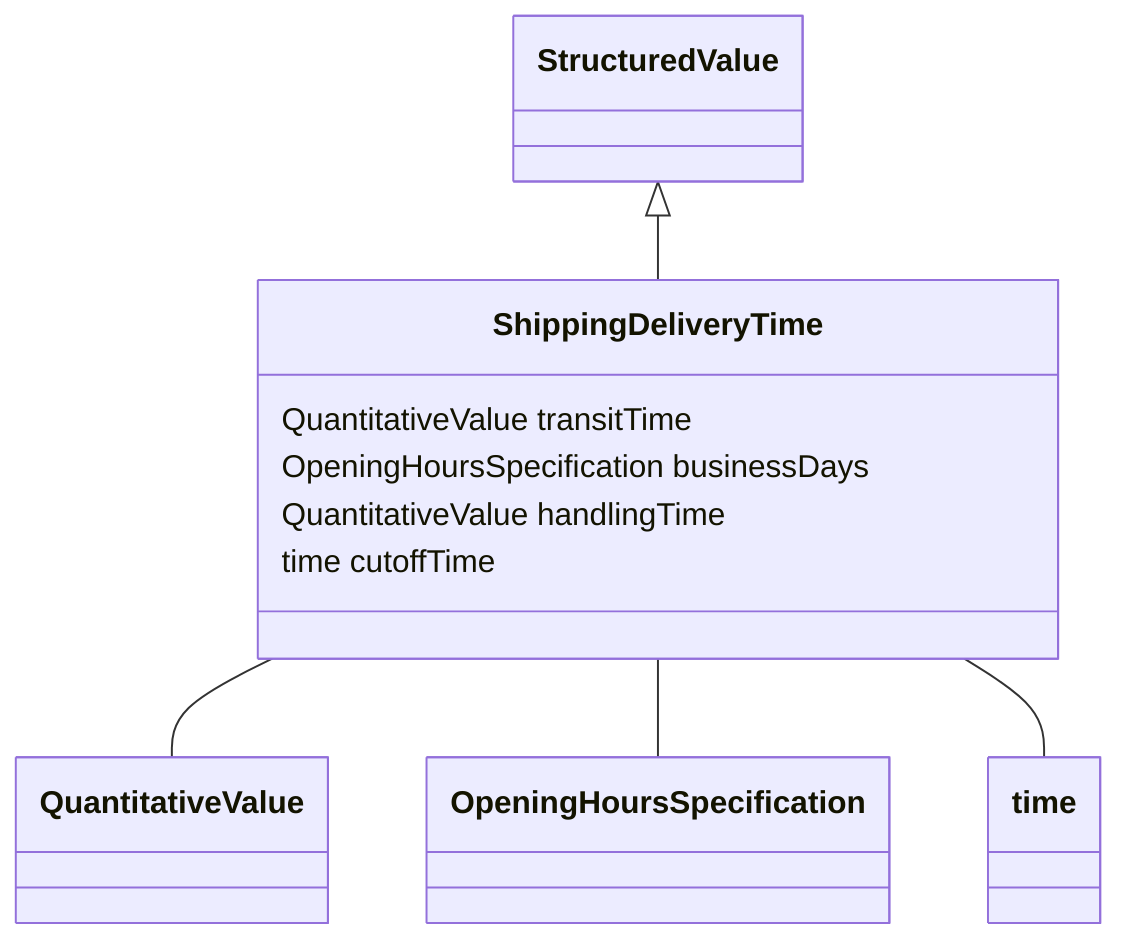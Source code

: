 classDiagram
  ShippingDeliveryTime -- QuantitativeValue
ShippingDeliveryTime -- OpeningHoursSpecification
ShippingDeliveryTime -- time


StructuredValue <|-- ShippingDeliveryTime
class ShippingDeliveryTime {

  QuantitativeValue transitTime
  OpeningHoursSpecification businessDays
  QuantitativeValue handlingTime
  time cutoffTime

}